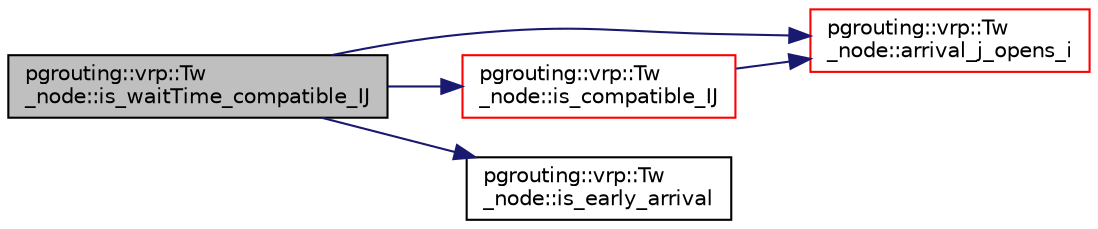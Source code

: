 digraph "pgrouting::vrp::Tw_node::is_waitTime_compatible_IJ"
{
  edge [fontname="Helvetica",fontsize="10",labelfontname="Helvetica",labelfontsize="10"];
  node [fontname="Helvetica",fontsize="10",shape=record];
  rankdir="LR";
  Node595 [label="pgrouting::vrp::Tw\l_node::is_waitTime_compatible_IJ",height=0.2,width=0.4,color="black", fillcolor="grey75", style="filled", fontcolor="black"];
  Node595 -> Node596 [color="midnightblue",fontsize="10",style="solid",fontname="Helvetica"];
  Node596 [label="pgrouting::vrp::Tw\l_node::arrival_j_opens_i",height=0.2,width=0.4,color="red", fillcolor="white", style="filled",URL="$classpgrouting_1_1vrp_1_1Tw__node.html#a3cf23e97726fbef9a8ffba6952a2aba1",tooltip="@ { "];
  Node595 -> Node601 [color="midnightblue",fontsize="10",style="solid",fontname="Helvetica"];
  Node601 [label="pgrouting::vrp::Tw\l_node::is_compatible_IJ",height=0.2,width=0.4,color="red", fillcolor="white", style="filled",URL="$classpgrouting_1_1vrp_1_1Tw__node.html#a3e15d2c8670445bb3ba13aa605ba980a"];
  Node601 -> Node596 [color="midnightblue",fontsize="10",style="solid",fontname="Helvetica"];
  Node595 -> Node603 [color="midnightblue",fontsize="10",style="solid",fontname="Helvetica"];
  Node603 [label="pgrouting::vrp::Tw\l_node::is_early_arrival",height=0.2,width=0.4,color="black", fillcolor="white", style="filled",URL="$classpgrouting_1_1vrp_1_1Tw__node.html#afcb1d8e727a133b58aa3e75e33abfece",tooltip="True when arrivalTime is before it opens. "];
}
